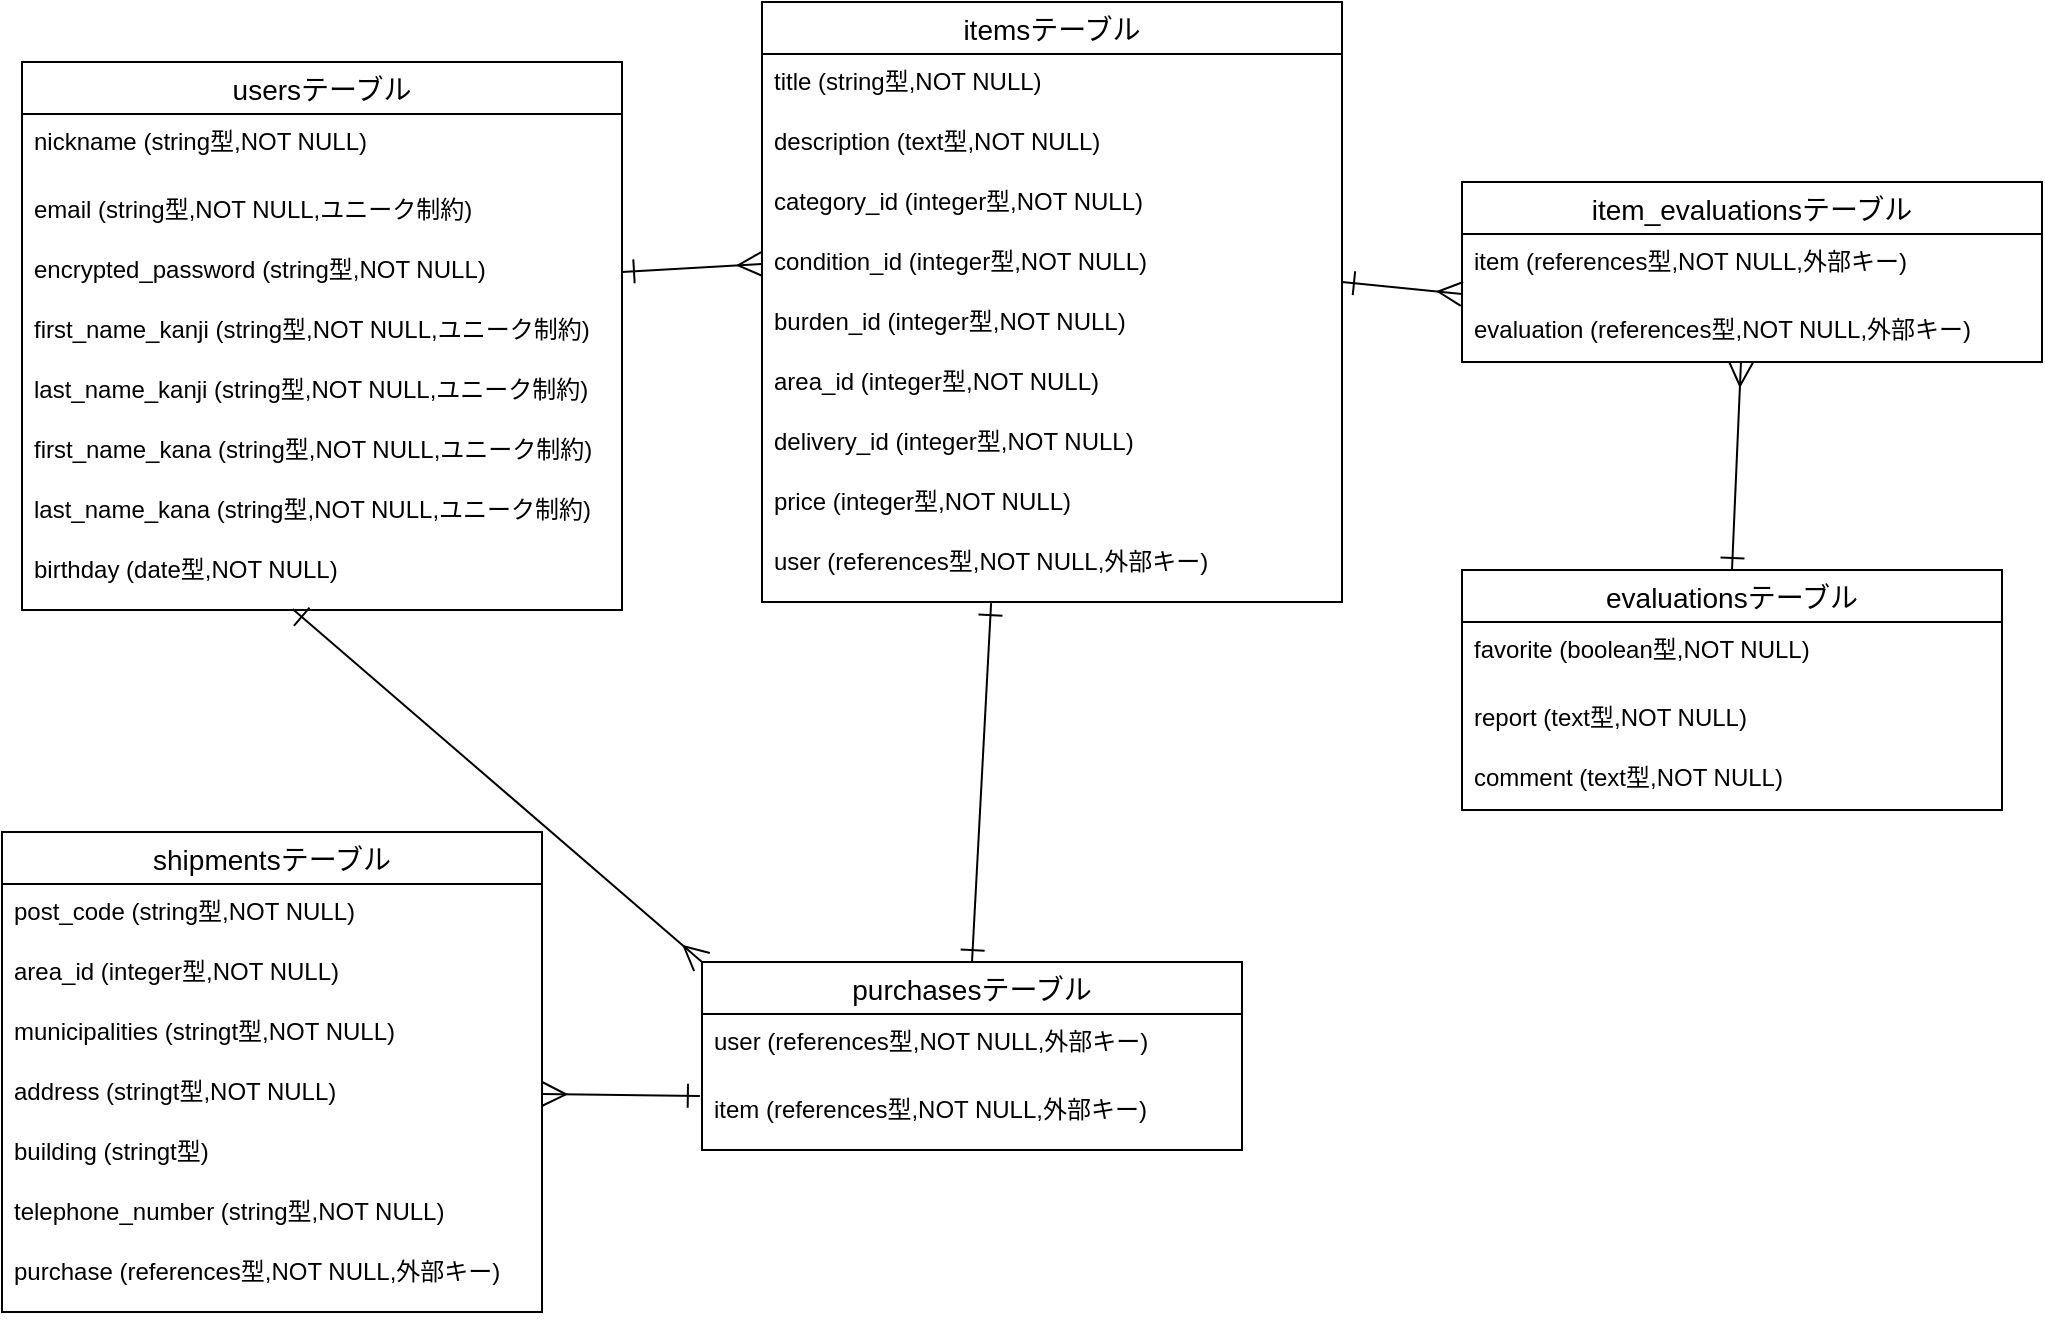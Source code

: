 <mxfile>
    <diagram id="z3rh9io_py6pfW7ooZkt" name="ページ1">
        <mxGraphModel dx="1086" dy="740" grid="1" gridSize="10" guides="1" tooltips="1" connect="1" arrows="1" fold="1" page="1" pageScale="1" pageWidth="827" pageHeight="1169" math="0" shadow="0">
            <root>
                <mxCell id="0"/>
                <mxCell id="1" parent="0"/>
                <mxCell id="33" value="usersテーブル" style="swimlane;fontStyle=0;childLayout=stackLayout;horizontal=1;startSize=26;horizontalStack=0;resizeParent=1;resizeParentMax=0;resizeLast=0;collapsible=1;marginBottom=0;align=center;fontSize=14;" vertex="1" parent="1">
                    <mxGeometry x="50" y="200" width="300" height="274" as="geometry">
                        <mxRectangle x="60" y="280" width="60" height="30" as="alternateBounds"/>
                    </mxGeometry>
                </mxCell>
                <mxCell id="36" value="nickname (string型,NOT NULL)" style="text;strokeColor=none;fillColor=none;spacingLeft=4;spacingRight=4;overflow=hidden;rotatable=0;points=[[0,0.5],[1,0.5]];portConstraint=eastwest;fontSize=12;" vertex="1" parent="33">
                    <mxGeometry y="26" width="300" height="34" as="geometry"/>
                </mxCell>
                <mxCell id="34" value="email (string型,NOT NULL,ユニーク制約)" style="text;strokeColor=none;fillColor=none;spacingLeft=4;spacingRight=4;overflow=hidden;rotatable=0;points=[[0,0.5],[1,0.5]];portConstraint=eastwest;fontSize=12;" vertex="1" parent="33">
                    <mxGeometry y="60" width="300" height="30" as="geometry"/>
                </mxCell>
                <mxCell id="35" value="encrypted_password (string型,NOT NULL)    " style="text;strokeColor=none;fillColor=none;spacingLeft=4;spacingRight=4;overflow=hidden;rotatable=0;points=[[0,0.5],[1,0.5]];portConstraint=eastwest;fontSize=12;" vertex="1" parent="33">
                    <mxGeometry y="90" width="300" height="30" as="geometry"/>
                </mxCell>
                <mxCell id="FY3_nKiuvZHlJX8A3fWz-44" value="first_name_kanji (string型,NOT NULL,ユニーク制約)" style="text;strokeColor=none;fillColor=none;spacingLeft=4;spacingRight=4;overflow=hidden;rotatable=0;points=[[0,0.5],[1,0.5]];portConstraint=eastwest;fontSize=12;" vertex="1" parent="33">
                    <mxGeometry y="120" width="300" height="30" as="geometry"/>
                </mxCell>
                <mxCell id="4XoPYNTxNg3LFXQARwUI-58" value="last_name_kanji (string型,NOT NULL,ユニーク制約)" style="text;strokeColor=none;fillColor=none;spacingLeft=4;spacingRight=4;overflow=hidden;rotatable=0;points=[[0,0.5],[1,0.5]];portConstraint=eastwest;fontSize=12;" vertex="1" parent="33">
                    <mxGeometry y="150" width="300" height="30" as="geometry"/>
                </mxCell>
                <mxCell id="FY3_nKiuvZHlJX8A3fWz-45" value="first_name_kana (string型,NOT NULL,ユニーク制約)    " style="text;strokeColor=none;fillColor=none;spacingLeft=4;spacingRight=4;overflow=hidden;rotatable=0;points=[[0,0.5],[1,0.5]];portConstraint=eastwest;fontSize=12;" vertex="1" parent="33">
                    <mxGeometry y="180" width="300" height="30" as="geometry"/>
                </mxCell>
                <mxCell id="4XoPYNTxNg3LFXQARwUI-59" value="last_name_kana (string型,NOT NULL,ユニーク制約)" style="text;strokeColor=none;fillColor=none;spacingLeft=4;spacingRight=4;overflow=hidden;rotatable=0;points=[[0,0.5],[1,0.5]];portConstraint=eastwest;fontSize=12;" vertex="1" parent="33">
                    <mxGeometry y="210" width="300" height="30" as="geometry"/>
                </mxCell>
                <mxCell id="FY3_nKiuvZHlJX8A3fWz-46" value="birthday (date型,NOT NULL)" style="text;strokeColor=none;fillColor=none;spacingLeft=4;spacingRight=4;overflow=hidden;rotatable=0;points=[[0,0.5],[1,0.5]];portConstraint=eastwest;fontSize=12;" vertex="1" parent="33">
                    <mxGeometry y="240" width="300" height="34" as="geometry"/>
                </mxCell>
                <mxCell id="37" value="itemsテーブル" style="swimlane;fontStyle=0;childLayout=stackLayout;horizontal=1;startSize=26;horizontalStack=0;resizeParent=1;resizeParentMax=0;resizeLast=0;collapsible=1;marginBottom=0;align=center;fontSize=14;" vertex="1" parent="1">
                    <mxGeometry x="420" y="170" width="290" height="300" as="geometry"/>
                </mxCell>
                <mxCell id="38" value="title (string型,NOT NULL)" style="text;strokeColor=none;fillColor=none;spacingLeft=4;spacingRight=4;overflow=hidden;rotatable=0;points=[[0,0.5],[1,0.5]];portConstraint=eastwest;fontSize=12;" vertex="1" parent="37">
                    <mxGeometry y="26" width="290" height="30" as="geometry"/>
                </mxCell>
                <mxCell id="4XoPYNTxNg3LFXQARwUI-45" value="description (text型,NOT NULL)" style="text;strokeColor=none;fillColor=none;spacingLeft=4;spacingRight=4;overflow=hidden;rotatable=0;points=[[0,0.5],[1,0.5]];portConstraint=eastwest;fontSize=12;" vertex="1" parent="37">
                    <mxGeometry y="56" width="290" height="30" as="geometry"/>
                </mxCell>
                <mxCell id="4XoPYNTxNg3LFXQARwUI-46" value="category_id (integer型,NOT NULL)" style="text;strokeColor=none;fillColor=none;spacingLeft=4;spacingRight=4;overflow=hidden;rotatable=0;points=[[0,0.5],[1,0.5]];portConstraint=eastwest;fontSize=12;" vertex="1" parent="37">
                    <mxGeometry y="86" width="290" height="30" as="geometry"/>
                </mxCell>
                <mxCell id="FY3_nKiuvZHlJX8A3fWz-49" value="condition_id (integer型,NOT NULL)" style="text;strokeColor=none;fillColor=none;spacingLeft=4;spacingRight=4;overflow=hidden;rotatable=0;points=[[0,0.5],[1,0.5]];portConstraint=eastwest;fontSize=12;" vertex="1" parent="37">
                    <mxGeometry y="116" width="290" height="30" as="geometry"/>
                </mxCell>
                <mxCell id="4XoPYNTxNg3LFXQARwUI-47" value="burden_id (integer型,NOT NULL)" style="text;strokeColor=none;fillColor=none;spacingLeft=4;spacingRight=4;overflow=hidden;rotatable=0;points=[[0,0.5],[1,0.5]];portConstraint=eastwest;fontSize=12;" vertex="1" parent="37">
                    <mxGeometry y="146" width="290" height="30" as="geometry"/>
                </mxCell>
                <mxCell id="4XoPYNTxNg3LFXQARwUI-48" value="area_id (integer型,NOT NULL)" style="text;strokeColor=none;fillColor=none;spacingLeft=4;spacingRight=4;overflow=hidden;rotatable=0;points=[[0,0.5],[1,0.5]];portConstraint=eastwest;fontSize=12;" vertex="1" parent="37">
                    <mxGeometry y="176" width="290" height="30" as="geometry"/>
                </mxCell>
                <mxCell id="4XoPYNTxNg3LFXQARwUI-49" value="delivery_id (integer型,NOT NULL)" style="text;strokeColor=none;fillColor=none;spacingLeft=4;spacingRight=4;overflow=hidden;rotatable=0;points=[[0,0.5],[1,0.5]];portConstraint=eastwest;fontSize=12;" vertex="1" parent="37">
                    <mxGeometry y="206" width="290" height="30" as="geometry"/>
                </mxCell>
                <mxCell id="39" value="price (integer型,NOT NULL)" style="text;strokeColor=none;fillColor=none;spacingLeft=4;spacingRight=4;overflow=hidden;rotatable=0;points=[[0,0.5],[1,0.5]];portConstraint=eastwest;fontSize=12;" vertex="1" parent="37">
                    <mxGeometry y="236" width="290" height="30" as="geometry"/>
                </mxCell>
                <mxCell id="4XoPYNTxNg3LFXQARwUI-42" value="user (references型,NOT NULL,外部キー)" style="text;strokeColor=none;fillColor=none;spacingLeft=4;spacingRight=4;overflow=hidden;rotatable=0;points=[[0,0.5],[1,0.5]];portConstraint=eastwest;fontSize=12;" vertex="1" parent="37">
                    <mxGeometry y="266" width="290" height="34" as="geometry"/>
                </mxCell>
                <mxCell id="2j4t9k2ZK-lPLLfpAT0f-46" value="evaluationsテーブル" style="swimlane;fontStyle=0;childLayout=stackLayout;horizontal=1;startSize=26;horizontalStack=0;resizeParent=1;resizeParentMax=0;resizeLast=0;collapsible=1;marginBottom=0;align=center;fontSize=14;" vertex="1" parent="1">
                    <mxGeometry x="770" y="454" width="270" height="120" as="geometry">
                        <mxRectangle x="60" y="280" width="60" height="30" as="alternateBounds"/>
                    </mxGeometry>
                </mxCell>
                <mxCell id="2j4t9k2ZK-lPLLfpAT0f-49" value="favorite (boolean型,NOT NULL)" style="text;strokeColor=none;fillColor=none;spacingLeft=4;spacingRight=4;overflow=hidden;rotatable=0;points=[[0,0.5],[1,0.5]];portConstraint=eastwest;fontSize=12;" vertex="1" parent="2j4t9k2ZK-lPLLfpAT0f-46">
                    <mxGeometry y="26" width="270" height="34" as="geometry"/>
                </mxCell>
                <mxCell id="4XoPYNTxNg3LFXQARwUI-55" value="report (text型,NOT NULL)" style="text;strokeColor=none;fillColor=none;spacingLeft=4;spacingRight=4;overflow=hidden;rotatable=0;points=[[0,0.5],[1,0.5]];portConstraint=eastwest;fontSize=12;" vertex="1" parent="2j4t9k2ZK-lPLLfpAT0f-46">
                    <mxGeometry y="60" width="270" height="30" as="geometry"/>
                </mxCell>
                <mxCell id="4XoPYNTxNg3LFXQARwUI-56" value="comment (text型,NOT NULL)" style="text;strokeColor=none;fillColor=none;spacingLeft=4;spacingRight=4;overflow=hidden;rotatable=0;points=[[0,0.5],[1,0.5]];portConstraint=eastwest;fontSize=12;" vertex="1" parent="2j4t9k2ZK-lPLLfpAT0f-46">
                    <mxGeometry y="90" width="270" height="30" as="geometry"/>
                </mxCell>
                <mxCell id="FY3_nKiuvZHlJX8A3fWz-50" value="purchasesテーブル" style="swimlane;fontStyle=0;childLayout=stackLayout;horizontal=1;startSize=26;horizontalStack=0;resizeParent=1;resizeParentMax=0;resizeLast=0;collapsible=1;marginBottom=0;align=center;fontSize=14;" vertex="1" parent="1">
                    <mxGeometry x="390" y="650" width="270" height="94" as="geometry">
                        <mxRectangle x="60" y="280" width="60" height="30" as="alternateBounds"/>
                    </mxGeometry>
                </mxCell>
                <mxCell id="4XoPYNTxNg3LFXQARwUI-54" value="user (references型,NOT NULL,外部キー)" style="text;strokeColor=none;fillColor=none;spacingLeft=4;spacingRight=4;overflow=hidden;rotatable=0;points=[[0,0.5],[1,0.5]];portConstraint=eastwest;fontSize=12;" vertex="1" parent="FY3_nKiuvZHlJX8A3fWz-50">
                    <mxGeometry y="26" width="270" height="34" as="geometry"/>
                </mxCell>
                <mxCell id="4XoPYNTxNg3LFXQARwUI-43" value="item (references型,NOT NULL,外部キー)" style="text;strokeColor=none;fillColor=none;spacingLeft=4;spacingRight=4;overflow=hidden;rotatable=0;points=[[0,0.5],[1,0.5]];portConstraint=eastwest;fontSize=12;" vertex="1" parent="FY3_nKiuvZHlJX8A3fWz-50">
                    <mxGeometry y="60" width="270" height="34" as="geometry"/>
                </mxCell>
                <mxCell id="FY3_nKiuvZHlJX8A3fWz-57" value="item_evaluationsテーブル" style="swimlane;fontStyle=0;childLayout=stackLayout;horizontal=1;startSize=26;horizontalStack=0;resizeParent=1;resizeParentMax=0;resizeLast=0;collapsible=1;marginBottom=0;align=center;fontSize=14;" vertex="1" parent="1">
                    <mxGeometry x="770" y="260" width="290" height="90" as="geometry">
                        <mxRectangle x="600" y="440" width="60" height="30" as="alternateBounds"/>
                    </mxGeometry>
                </mxCell>
                <mxCell id="FY3_nKiuvZHlJX8A3fWz-58" value="item (references型,NOT NULL,外部キー)" style="text;strokeColor=none;fillColor=none;spacingLeft=4;spacingRight=4;overflow=hidden;rotatable=0;points=[[0,0.5],[1,0.5]];portConstraint=eastwest;fontSize=12;" vertex="1" parent="FY3_nKiuvZHlJX8A3fWz-57">
                    <mxGeometry y="26" width="290" height="34" as="geometry"/>
                </mxCell>
                <mxCell id="FY3_nKiuvZHlJX8A3fWz-59" value="evaluation (references型,NOT NULL,外部キー)" style="text;strokeColor=none;fillColor=none;spacingLeft=4;spacingRight=4;overflow=hidden;rotatable=0;points=[[0,0.5],[1,0.5]];portConstraint=eastwest;fontSize=12;" vertex="1" parent="FY3_nKiuvZHlJX8A3fWz-57">
                    <mxGeometry y="60" width="290" height="30" as="geometry"/>
                </mxCell>
                <mxCell id="FY3_nKiuvZHlJX8A3fWz-61" value="" style="fontSize=12;html=1;endArrow=ERmany;exitX=1;exitY=0.5;exitDx=0;exitDy=0;entryX=0;entryY=0.5;entryDx=0;entryDy=0;startArrow=ERone;startFill=0;strokeWidth=1;endSize=10;startSize=10;endFill=0;" edge="1" parent="1" source="35" target="FY3_nKiuvZHlJX8A3fWz-49">
                    <mxGeometry width="100" height="100" relative="1" as="geometry">
                        <mxPoint x="550" y="440" as="sourcePoint"/>
                        <mxPoint x="650" y="340" as="targetPoint"/>
                    </mxGeometry>
                </mxCell>
                <mxCell id="FY3_nKiuvZHlJX8A3fWz-63" value="" style="fontSize=12;html=1;endArrow=ERmany;exitX=1;exitY=0.8;exitDx=0;exitDy=0;startArrow=ERone;startFill=0;strokeWidth=1;endSize=10;startSize=10;exitPerimeter=0;endFill=0;entryX=0;entryY=0.882;entryDx=0;entryDy=0;entryPerimeter=0;" edge="1" parent="1" source="FY3_nKiuvZHlJX8A3fWz-49" target="FY3_nKiuvZHlJX8A3fWz-58">
                    <mxGeometry width="100" height="100" relative="1" as="geometry">
                        <mxPoint x="610" y="312" as="sourcePoint"/>
                        <mxPoint x="680" y="326" as="targetPoint"/>
                    </mxGeometry>
                </mxCell>
                <mxCell id="FY3_nKiuvZHlJX8A3fWz-64" value="" style="fontSize=12;html=1;endArrow=ERmany;exitX=0.5;exitY=0;exitDx=0;exitDy=0;startArrow=ERone;startFill=0;strokeWidth=1;endSize=10;startSize=10;entryX=0.481;entryY=1;entryDx=0;entryDy=0;entryPerimeter=0;endFill=0;" edge="1" parent="1" source="2j4t9k2ZK-lPLLfpAT0f-46" target="FY3_nKiuvZHlJX8A3fWz-59">
                    <mxGeometry width="100" height="100" relative="1" as="geometry">
                        <mxPoint x="620" y="322" as="sourcePoint"/>
                        <mxPoint x="820" y="370" as="targetPoint"/>
                    </mxGeometry>
                </mxCell>
                <mxCell id="FY3_nKiuvZHlJX8A3fWz-65" value="" style="fontSize=12;html=1;endArrow=ERmany;entryX=0;entryY=0;entryDx=0;entryDy=0;startArrow=ERone;startFill=0;strokeWidth=1;endSize=10;startSize=10;endFill=0;exitX=0.451;exitY=0.984;exitDx=0;exitDy=0;exitPerimeter=0;" edge="1" parent="1" source="FY3_nKiuvZHlJX8A3fWz-46" target="FY3_nKiuvZHlJX8A3fWz-50">
                    <mxGeometry width="100" height="100" relative="1" as="geometry">
                        <mxPoint x="185" y="390" as="sourcePoint"/>
                        <mxPoint x="290" y="436" as="targetPoint"/>
                    </mxGeometry>
                </mxCell>
                <mxCell id="FY3_nKiuvZHlJX8A3fWz-67" value="" style="fontSize=12;html=1;endArrow=ERone;startArrow=ERone;startFill=0;strokeWidth=1;endSize=10;startSize=10;endFill=0;entryX=0.5;entryY=0;entryDx=0;entryDy=0;exitX=0.395;exitY=1.017;exitDx=0;exitDy=0;exitPerimeter=0;" edge="1" parent="1" source="4XoPYNTxNg3LFXQARwUI-42" target="FY3_nKiuvZHlJX8A3fWz-50">
                    <mxGeometry width="100" height="100" relative="1" as="geometry">
                        <mxPoint x="528.03" y="513.524" as="sourcePoint"/>
                        <mxPoint x="370" y="470" as="targetPoint"/>
                        <Array as="points"/>
                    </mxGeometry>
                </mxCell>
                <mxCell id="FY3_nKiuvZHlJX8A3fWz-69" value="shipmentsテーブル" style="swimlane;fontStyle=0;childLayout=stackLayout;horizontal=1;startSize=26;horizontalStack=0;resizeParent=1;resizeParentMax=0;resizeLast=0;collapsible=1;marginBottom=0;align=center;fontSize=14;" vertex="1" parent="1">
                    <mxGeometry x="40" y="585" width="270" height="240" as="geometry"/>
                </mxCell>
                <mxCell id="FY3_nKiuvZHlJX8A3fWz-71" value="post_code (string型,NOT NULL)" style="text;strokeColor=none;fillColor=none;spacingLeft=4;spacingRight=4;overflow=hidden;rotatable=0;points=[[0,0.5],[1,0.5]];portConstraint=eastwest;fontSize=12;" vertex="1" parent="FY3_nKiuvZHlJX8A3fWz-69">
                    <mxGeometry y="26" width="270" height="30" as="geometry"/>
                </mxCell>
                <mxCell id="4XoPYNTxNg3LFXQARwUI-50" value="area_id (integer型,NOT NULL)" style="text;strokeColor=none;fillColor=none;spacingLeft=4;spacingRight=4;overflow=hidden;rotatable=0;points=[[0,0.5],[1,0.5]];portConstraint=eastwest;fontSize=12;" vertex="1" parent="FY3_nKiuvZHlJX8A3fWz-69">
                    <mxGeometry y="56" width="270" height="30" as="geometry"/>
                </mxCell>
                <mxCell id="4XoPYNTxNg3LFXQARwUI-51" value="municipalities (stringt型,NOT NULL)" style="text;strokeColor=none;fillColor=none;spacingLeft=4;spacingRight=4;overflow=hidden;rotatable=0;points=[[0,0.5],[1,0.5]];portConstraint=eastwest;fontSize=12;" vertex="1" parent="FY3_nKiuvZHlJX8A3fWz-69">
                    <mxGeometry y="86" width="270" height="30" as="geometry"/>
                </mxCell>
                <mxCell id="FY3_nKiuvZHlJX8A3fWz-70" value="address (stringt型,NOT NULL)" style="text;strokeColor=none;fillColor=none;spacingLeft=4;spacingRight=4;overflow=hidden;rotatable=0;points=[[0,0.5],[1,0.5]];portConstraint=eastwest;fontSize=12;" vertex="1" parent="FY3_nKiuvZHlJX8A3fWz-69">
                    <mxGeometry y="116" width="270" height="30" as="geometry"/>
                </mxCell>
                <mxCell id="4XoPYNTxNg3LFXQARwUI-52" value="building (stringt型)" style="text;strokeColor=none;fillColor=none;spacingLeft=4;spacingRight=4;overflow=hidden;rotatable=0;points=[[0,0.5],[1,0.5]];portConstraint=eastwest;fontSize=12;" vertex="1" parent="FY3_nKiuvZHlJX8A3fWz-69">
                    <mxGeometry y="146" width="270" height="30" as="geometry"/>
                </mxCell>
                <mxCell id="FY3_nKiuvZHlJX8A3fWz-72" value="telephone_number (string型,NOT NULL)" style="text;strokeColor=none;fillColor=none;spacingLeft=4;spacingRight=4;overflow=hidden;rotatable=0;points=[[0,0.5],[1,0.5]];portConstraint=eastwest;fontSize=12;" vertex="1" parent="FY3_nKiuvZHlJX8A3fWz-69">
                    <mxGeometry y="176" width="270" height="30" as="geometry"/>
                </mxCell>
                <mxCell id="4XoPYNTxNg3LFXQARwUI-53" value="purchase (references型,NOT NULL,外部キー)" style="text;strokeColor=none;fillColor=none;spacingLeft=4;spacingRight=4;overflow=hidden;rotatable=0;points=[[0,0.5],[1,0.5]];portConstraint=eastwest;fontSize=12;" vertex="1" parent="FY3_nKiuvZHlJX8A3fWz-69">
                    <mxGeometry y="206" width="270" height="34" as="geometry"/>
                </mxCell>
                <mxCell id="FY3_nKiuvZHlJX8A3fWz-75" value="" style="fontSize=12;html=1;endArrow=ERmany;startArrow=ERone;startFill=0;strokeWidth=1;endSize=10;startSize=10;endFill=0;entryX=1;entryY=0.5;entryDx=0;entryDy=0;exitX=-0.004;exitY=0.206;exitDx=0;exitDy=0;exitPerimeter=0;" edge="1" parent="1" source="4XoPYNTxNg3LFXQARwUI-43" target="FY3_nKiuvZHlJX8A3fWz-70">
                    <mxGeometry width="100" height="100" relative="1" as="geometry">
                        <mxPoint x="400" y="566" as="sourcePoint"/>
                        <mxPoint x="179.41" y="537" as="targetPoint"/>
                        <Array as="points"/>
                    </mxGeometry>
                </mxCell>
            </root>
        </mxGraphModel>
    </diagram>
    <diagram id="eS-X2oI-GME6XEjcCU9P" name="ページ2">
        <mxGraphModel dx="923" dy="629" grid="1" gridSize="10" guides="1" tooltips="1" connect="1" arrows="1" fold="1" page="1" pageScale="1" pageWidth="827" pageHeight="1169" math="0" shadow="0">
            <root>
                <mxCell id="0"/>
                <mxCell id="1" parent="0"/>
                <mxCell id="TC4EKqtDvBQJv4D3eHoY-7" style="edgeStyle=none;html=1;entryX=0;entryY=0.5;entryDx=0;entryDy=0;" edge="1" parent="1" source="TC4EKqtDvBQJv4D3eHoY-1" target="TC4EKqtDvBQJv4D3eHoY-5">
                    <mxGeometry relative="1" as="geometry"/>
                </mxCell>
                <mxCell id="TC4EKqtDvBQJv4D3eHoY-12" style="edgeStyle=none;html=1;exitX=0.5;exitY=0;exitDx=0;exitDy=0;entryX=0.5;entryY=1;entryDx=0;entryDy=0;" edge="1" parent="1" source="TC4EKqtDvBQJv4D3eHoY-1" target="TC4EKqtDvBQJv4D3eHoY-3">
                    <mxGeometry relative="1" as="geometry"/>
                </mxCell>
                <mxCell id="TC4EKqtDvBQJv4D3eHoY-14" style="edgeStyle=none;html=1;exitX=0;exitY=0.5;exitDx=0;exitDy=0;entryX=1;entryY=0.5;entryDx=0;entryDy=0;startArrow=classic;startFill=1;" edge="1" parent="1" source="TC4EKqtDvBQJv4D3eHoY-1" target="TC4EKqtDvBQJv4D3eHoY-2">
                    <mxGeometry relative="1" as="geometry"/>
                </mxCell>
                <mxCell id="RdgLA5uoPdhUxMYap3jG-7" style="edgeStyle=none;html=1;exitX=0;exitY=1;exitDx=0;exitDy=0;entryX=0.945;entryY=0.125;entryDx=0;entryDy=0;entryPerimeter=0;" edge="1" parent="1" source="TC4EKqtDvBQJv4D3eHoY-1" target="RdgLA5uoPdhUxMYap3jG-2">
                    <mxGeometry relative="1" as="geometry"/>
                </mxCell>
                <mxCell id="RdgLA5uoPdhUxMYap3jG-9" style="edgeStyle=none;html=1;exitX=0.5;exitY=0;exitDx=0;exitDy=0;startArrow=none;startFill=0;" edge="1" parent="1" source="TC4EKqtDvBQJv4D3eHoY-1" target="TC4EKqtDvBQJv4D3eHoY-18">
                    <mxGeometry relative="1" as="geometry"/>
                </mxCell>
                <mxCell id="TC4EKqtDvBQJv4D3eHoY-1" value="top page" style="ellipse;whiteSpace=wrap;html=1;align=center;" vertex="1" parent="1">
                    <mxGeometry x="310" y="300" width="100" height="40" as="geometry"/>
                </mxCell>
                <mxCell id="TC4EKqtDvBQJv4D3eHoY-2" value="サインイン" style="ellipse;whiteSpace=wrap;html=1;align=center;" vertex="1" parent="1">
                    <mxGeometry x="100" y="260" width="100" height="40" as="geometry"/>
                </mxCell>
                <mxCell id="TC4EKqtDvBQJv4D3eHoY-10" style="edgeStyle=none;html=1;exitX=0;exitY=0.5;exitDx=0;exitDy=0;entryX=1;entryY=0.5;entryDx=0;entryDy=0;" edge="1" parent="1" source="TC4EKqtDvBQJv4D3eHoY-3" target="TC4EKqtDvBQJv4D3eHoY-4">
                    <mxGeometry relative="1" as="geometry"/>
                </mxCell>
                <mxCell id="TC4EKqtDvBQJv4D3eHoY-3" value="商品投稿" style="ellipse;whiteSpace=wrap;html=1;align=center;" vertex="1" parent="1">
                    <mxGeometry x="260" y="210" width="100" height="40" as="geometry"/>
                </mxCell>
                <mxCell id="TC4EKqtDvBQJv4D3eHoY-11" style="edgeStyle=none;html=1;exitX=0.5;exitY=1;exitDx=0;exitDy=0;" edge="1" parent="1" source="TC4EKqtDvBQJv4D3eHoY-4" target="TC4EKqtDvBQJv4D3eHoY-1">
                    <mxGeometry relative="1" as="geometry"/>
                </mxCell>
                <mxCell id="TC4EKqtDvBQJv4D3eHoY-4" value="投稿完了" style="ellipse;whiteSpace=wrap;html=1;align=center;" vertex="1" parent="1">
                    <mxGeometry x="140" y="210" width="100" height="40" as="geometry"/>
                </mxCell>
                <mxCell id="TC4EKqtDvBQJv4D3eHoY-8" style="edgeStyle=none;html=1;exitX=0.5;exitY=0;exitDx=0;exitDy=0;entryX=0.5;entryY=1;entryDx=0;entryDy=0;" edge="1" parent="1" source="TC4EKqtDvBQJv4D3eHoY-5" target="TC4EKqtDvBQJv4D3eHoY-6">
                    <mxGeometry relative="1" as="geometry"/>
                </mxCell>
                <mxCell id="TC4EKqtDvBQJv4D3eHoY-5" value="投稿編集&lt;span style=&quot;color: rgba(0, 0, 0, 0); font-family: monospace; font-size: 0px; text-align: start;&quot;&gt;%3CmxGraphModel%3E%3Croot%3E%3CmxCell%20id%3D%220%22%2F%3E%3CmxCell%20id%3D%221%22%20parent%3D%220%22%2F%3E%3CmxCell%20id%3D%222%22%20value%3D%22%E6%8A%95%E7%A8%BF%E5%AE%8C%E4%BA%86%22%20style%3D%22ellipse%3BwhiteSpace%3Dwrap%3Bhtml%3D1%3Balign%3Dcenter%3B%22%20vertex%3D%221%22%20parent%3D%221%22%3E%3CmxGeometry%20x%3D%22140%22%20y%3D%22210%22%20width%3D%22100%22%20height%3D%2240%22%20as%3D%22geometry%22%2F%3E%3C%2FmxCell%3E%3C%2Froot%3E%3C%2FmxGraphModel%3E&lt;/span&gt;" style="ellipse;whiteSpace=wrap;html=1;align=center;" vertex="1" parent="1">
                    <mxGeometry x="480" y="330" width="100" height="40" as="geometry"/>
                </mxCell>
                <mxCell id="TC4EKqtDvBQJv4D3eHoY-9" style="edgeStyle=none;html=1;exitX=0;exitY=0.5;exitDx=0;exitDy=0;entryX=1;entryY=0;entryDx=0;entryDy=0;" edge="1" parent="1" source="TC4EKqtDvBQJv4D3eHoY-6" target="TC4EKqtDvBQJv4D3eHoY-1">
                    <mxGeometry relative="1" as="geometry"/>
                </mxCell>
                <mxCell id="TC4EKqtDvBQJv4D3eHoY-6" value="商品編集完了" style="ellipse;whiteSpace=wrap;html=1;align=center;" vertex="1" parent="1">
                    <mxGeometry x="480" y="270" width="100" height="40" as="geometry"/>
                </mxCell>
                <mxCell id="TC4EKqtDvBQJv4D3eHoY-16" value="投稿削除&lt;span style=&quot;color: rgba(0, 0, 0, 0); font-family: monospace; font-size: 0px; text-align: start;&quot;&gt;%3CmxGraphModel%3E%3Croot%3E%3CmxCell%20id%3D%220%22%2F%3E%3CmxCell%20id%3D%221%22%20parent%3D%220%22%2F%3E%3CmxCell%20id%3D%222%22%20value%3D%22%E6%8A%95%E7%A8%BF%E5%AE%8C%E4%BA%86%22%20style%3D%22ellipse%3BwhiteSpace%3Dwrap%3Bhtml%3D1%3Balign%3Dcenter%3B%22%20vertex%3D%221%22%20parent%3D%221%22%3E%3CmxGeometry%20x%3D%22140%22%20y%3D%22210%22%20width%3D%22100%22%20height%3D%2240%22%20as%3D%22geometry%22%2F%3E%3C%2FmxCell%3E%3C%2Froot%3E%3C%2FmxGraphModel%3E&lt;/span&gt;" style="ellipse;whiteSpace=wrap;html=1;align=center;" vertex="1" parent="1">
                    <mxGeometry x="480" y="370" width="100" height="40" as="geometry"/>
                </mxCell>
                <mxCell id="RdgLA5uoPdhUxMYap3jG-8" style="edgeStyle=none;html=1;exitX=0;exitY=0.5;exitDx=0;exitDy=0;entryX=1;entryY=0.5;entryDx=0;entryDy=0;startArrow=none;startFill=0;" edge="1" parent="1" source="TC4EKqtDvBQJv4D3eHoY-17" target="RdgLA5uoPdhUxMYap3jG-2">
                    <mxGeometry relative="1" as="geometry"/>
                </mxCell>
                <mxCell id="TC4EKqtDvBQJv4D3eHoY-17" value="投稿詳細&lt;span style=&quot;color: rgba(0, 0, 0, 0); font-family: monospace; font-size: 0px; text-align: start;&quot;&gt;%3CmxGraphModel%3E%3Croot%3E%3CmxCell%20id%3D%220%22%2F%3E%3CmxCell%20id%3D%221%22%20parent%3D%220%22%2F%3E%3CmxCell%20id%3D%222%22%20value%3D%22%E6%8A%95%E7%A8%BF%E5%AE%8C%E4%BA%86%22%20style%3D%22ellipse%3BwhiteSpace%3Dwrap%3Bhtml%3D1%3Balign%3Dcenter%3B%22%20vertex%3D%221%22%20parent%3D%221%22%3E%3CmxGeometry%20x%3D%22140%22%20y%3D%22210%22%20width%3D%22100%22%20height%3D%2240%22%20as%3D%22geometry%22%2F%3E%3C%2FmxCell%3E%3C%2Froot%3E%3C%2FmxGraphModel%E&lt;/span&gt;" style="ellipse;whiteSpace=wrap;html=1;align=center;" vertex="1" parent="1">
                    <mxGeometry x="480" y="410" width="100" height="40" as="geometry"/>
                </mxCell>
                <mxCell id="RdgLA5uoPdhUxMYap3jG-10" style="edgeStyle=none;html=1;exitX=0;exitY=0.5;exitDx=0;exitDy=0;startArrow=none;startFill=0;" edge="1" parent="1" source="TC4EKqtDvBQJv4D3eHoY-18" target="RdgLA5uoPdhUxMYap3jG-2">
                    <mxGeometry relative="1" as="geometry"/>
                </mxCell>
                <mxCell id="TC4EKqtDvBQJv4D3eHoY-18" value="マイページ" style="ellipse;whiteSpace=wrap;html=1;align=center;" vertex="1" parent="1">
                    <mxGeometry x="480" y="190" width="100" height="40" as="geometry"/>
                </mxCell>
                <mxCell id="TC4EKqtDvBQJv4D3eHoY-19" value="List" style="swimlane;fontStyle=0;childLayout=stackLayout;horizontal=1;startSize=26;horizontalStack=0;resizeParent=1;resizeParentMax=0;resizeLast=0;collapsible=1;marginBottom=0;align=center;fontSize=14;" vertex="1" parent="1">
                    <mxGeometry width="160" height="116" as="geometry"/>
                </mxCell>
                <mxCell id="TC4EKqtDvBQJv4D3eHoY-20" value="Item 1" style="text;strokeColor=none;fillColor=none;spacingLeft=4;spacingRight=4;overflow=hidden;rotatable=0;points=[[0,0.5],[1,0.5]];portConstraint=eastwest;fontSize=12;" vertex="1" parent="TC4EKqtDvBQJv4D3eHoY-19">
                    <mxGeometry y="26" width="160" height="30" as="geometry"/>
                </mxCell>
                <mxCell id="TC4EKqtDvBQJv4D3eHoY-21" value="Item 2" style="text;strokeColor=none;fillColor=none;spacingLeft=4;spacingRight=4;overflow=hidden;rotatable=0;points=[[0,0.5],[1,0.5]];portConstraint=eastwest;fontSize=12;" vertex="1" parent="TC4EKqtDvBQJv4D3eHoY-19">
                    <mxGeometry y="56" width="160" height="30" as="geometry"/>
                </mxCell>
                <mxCell id="TC4EKqtDvBQJv4D3eHoY-22" value="Item 3" style="text;strokeColor=none;fillColor=none;spacingLeft=4;spacingRight=4;overflow=hidden;rotatable=0;points=[[0,0.5],[1,0.5]];portConstraint=eastwest;fontSize=12;" vertex="1" parent="TC4EKqtDvBQJv4D3eHoY-19">
                    <mxGeometry y="86" width="160" height="30" as="geometry"/>
                </mxCell>
                <mxCell id="RdgLA5uoPdhUxMYap3jG-4" style="html=1;exitX=0.5;exitY=1;exitDx=0;exitDy=0;entryX=0.5;entryY=0;entryDx=0;entryDy=0;" edge="1" parent="1" source="RdgLA5uoPdhUxMYap3jG-2" target="RdgLA5uoPdhUxMYap3jG-5">
                    <mxGeometry relative="1" as="geometry">
                        <mxPoint x="300" y="390" as="targetPoint"/>
                    </mxGeometry>
                </mxCell>
                <mxCell id="RdgLA5uoPdhUxMYap3jG-2" value="商品購入" style="ellipse;whiteSpace=wrap;html=1;align=center;" vertex="1" parent="1">
                    <mxGeometry x="100" y="320" width="100" height="40" as="geometry"/>
                </mxCell>
                <mxCell id="RdgLA5uoPdhUxMYap3jG-6" style="edgeStyle=none;html=1;exitX=0.5;exitY=0;exitDx=0;exitDy=0;entryX=0.5;entryY=1;entryDx=0;entryDy=0;" edge="1" parent="1" source="RdgLA5uoPdhUxMYap3jG-5" target="TC4EKqtDvBQJv4D3eHoY-1">
                    <mxGeometry relative="1" as="geometry"/>
                </mxCell>
                <mxCell id="RdgLA5uoPdhUxMYap3jG-5" value="購入完了" style="ellipse;whiteSpace=wrap;html=1;align=center;" vertex="1" parent="1">
                    <mxGeometry x="100" y="400" width="100" height="40" as="geometry"/>
                </mxCell>
                <mxCell id="bYtqTBBa5KBCIb2kju4i-1" value="購入完了" style="ellipse;whiteSpace=wrap;html=1;align=center;" vertex="1" parent="1">
                    <mxGeometry x="230" y="450" width="100" height="40" as="geometry"/>
                </mxCell>
            </root>
        </mxGraphModel>
    </diagram>
</mxfile>